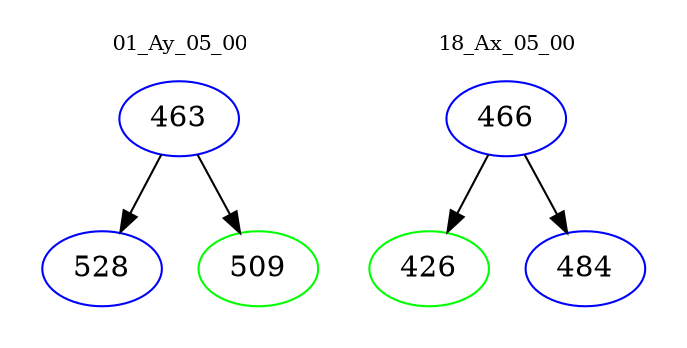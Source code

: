 digraph{
subgraph cluster_0 {
color = white
label = "01_Ay_05_00";
fontsize=10;
T0_463 [label="463", color="blue"]
T0_463 -> T0_528 [color="black"]
T0_528 [label="528", color="blue"]
T0_463 -> T0_509 [color="black"]
T0_509 [label="509", color="green"]
}
subgraph cluster_1 {
color = white
label = "18_Ax_05_00";
fontsize=10;
T1_466 [label="466", color="blue"]
T1_466 -> T1_426 [color="black"]
T1_426 [label="426", color="green"]
T1_466 -> T1_484 [color="black"]
T1_484 [label="484", color="blue"]
}
}
